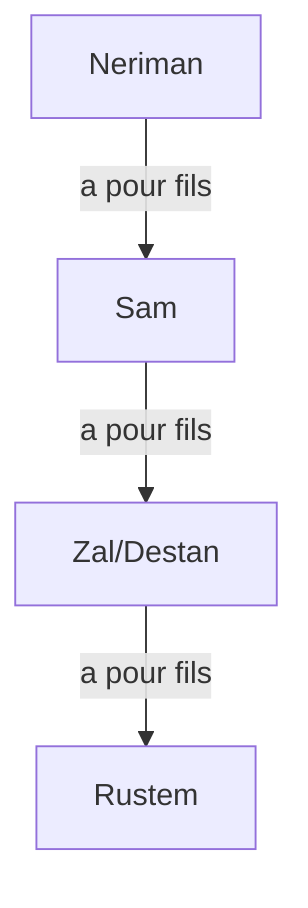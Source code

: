 graph TD
Neriman --a pour fils--> Sam
Sam --a pour fils--> Zal/Destan
Zal/Destan --a pour fils--> Rustem